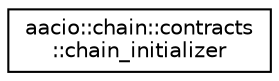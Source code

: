 digraph "Graphical Class Hierarchy"
{
  edge [fontname="Helvetica",fontsize="10",labelfontname="Helvetica",labelfontsize="10"];
  node [fontname="Helvetica",fontsize="10",shape=record];
  rankdir="LR";
  Node0 [label="aacio::chain::contracts\l::chain_initializer",height=0.2,width=0.4,color="black", fillcolor="white", style="filled",URL="$classaacio_1_1chain_1_1contracts_1_1chain__initializer.html"];
}
